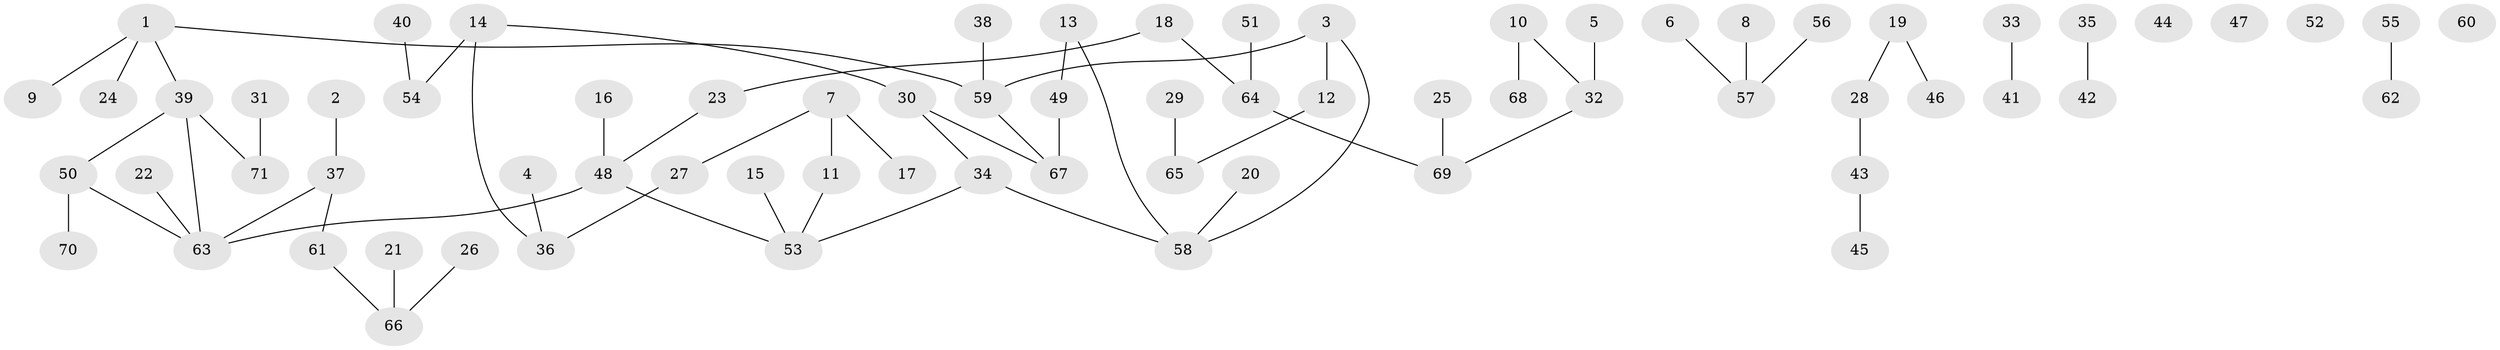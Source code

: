 // coarse degree distribution, {2: 0.4166666666666667, 1: 0.2777777777777778, 3: 0.2222222222222222, 4: 0.08333333333333333}
// Generated by graph-tools (version 1.1) at 2025/35/03/04/25 23:35:54]
// undirected, 71 vertices, 66 edges
graph export_dot {
  node [color=gray90,style=filled];
  1;
  2;
  3;
  4;
  5;
  6;
  7;
  8;
  9;
  10;
  11;
  12;
  13;
  14;
  15;
  16;
  17;
  18;
  19;
  20;
  21;
  22;
  23;
  24;
  25;
  26;
  27;
  28;
  29;
  30;
  31;
  32;
  33;
  34;
  35;
  36;
  37;
  38;
  39;
  40;
  41;
  42;
  43;
  44;
  45;
  46;
  47;
  48;
  49;
  50;
  51;
  52;
  53;
  54;
  55;
  56;
  57;
  58;
  59;
  60;
  61;
  62;
  63;
  64;
  65;
  66;
  67;
  68;
  69;
  70;
  71;
  1 -- 9;
  1 -- 24;
  1 -- 39;
  1 -- 59;
  2 -- 37;
  3 -- 12;
  3 -- 58;
  3 -- 59;
  4 -- 36;
  5 -- 32;
  6 -- 57;
  7 -- 11;
  7 -- 17;
  7 -- 27;
  8 -- 57;
  10 -- 32;
  10 -- 68;
  11 -- 53;
  12 -- 65;
  13 -- 49;
  13 -- 58;
  14 -- 30;
  14 -- 36;
  14 -- 54;
  15 -- 53;
  16 -- 48;
  18 -- 23;
  18 -- 64;
  19 -- 28;
  19 -- 46;
  20 -- 58;
  21 -- 66;
  22 -- 63;
  23 -- 48;
  25 -- 69;
  26 -- 66;
  27 -- 36;
  28 -- 43;
  29 -- 65;
  30 -- 34;
  30 -- 67;
  31 -- 71;
  32 -- 69;
  33 -- 41;
  34 -- 53;
  34 -- 58;
  35 -- 42;
  37 -- 61;
  37 -- 63;
  38 -- 59;
  39 -- 50;
  39 -- 63;
  39 -- 71;
  40 -- 54;
  43 -- 45;
  48 -- 53;
  48 -- 63;
  49 -- 67;
  50 -- 63;
  50 -- 70;
  51 -- 64;
  55 -- 62;
  56 -- 57;
  59 -- 67;
  61 -- 66;
  64 -- 69;
}
